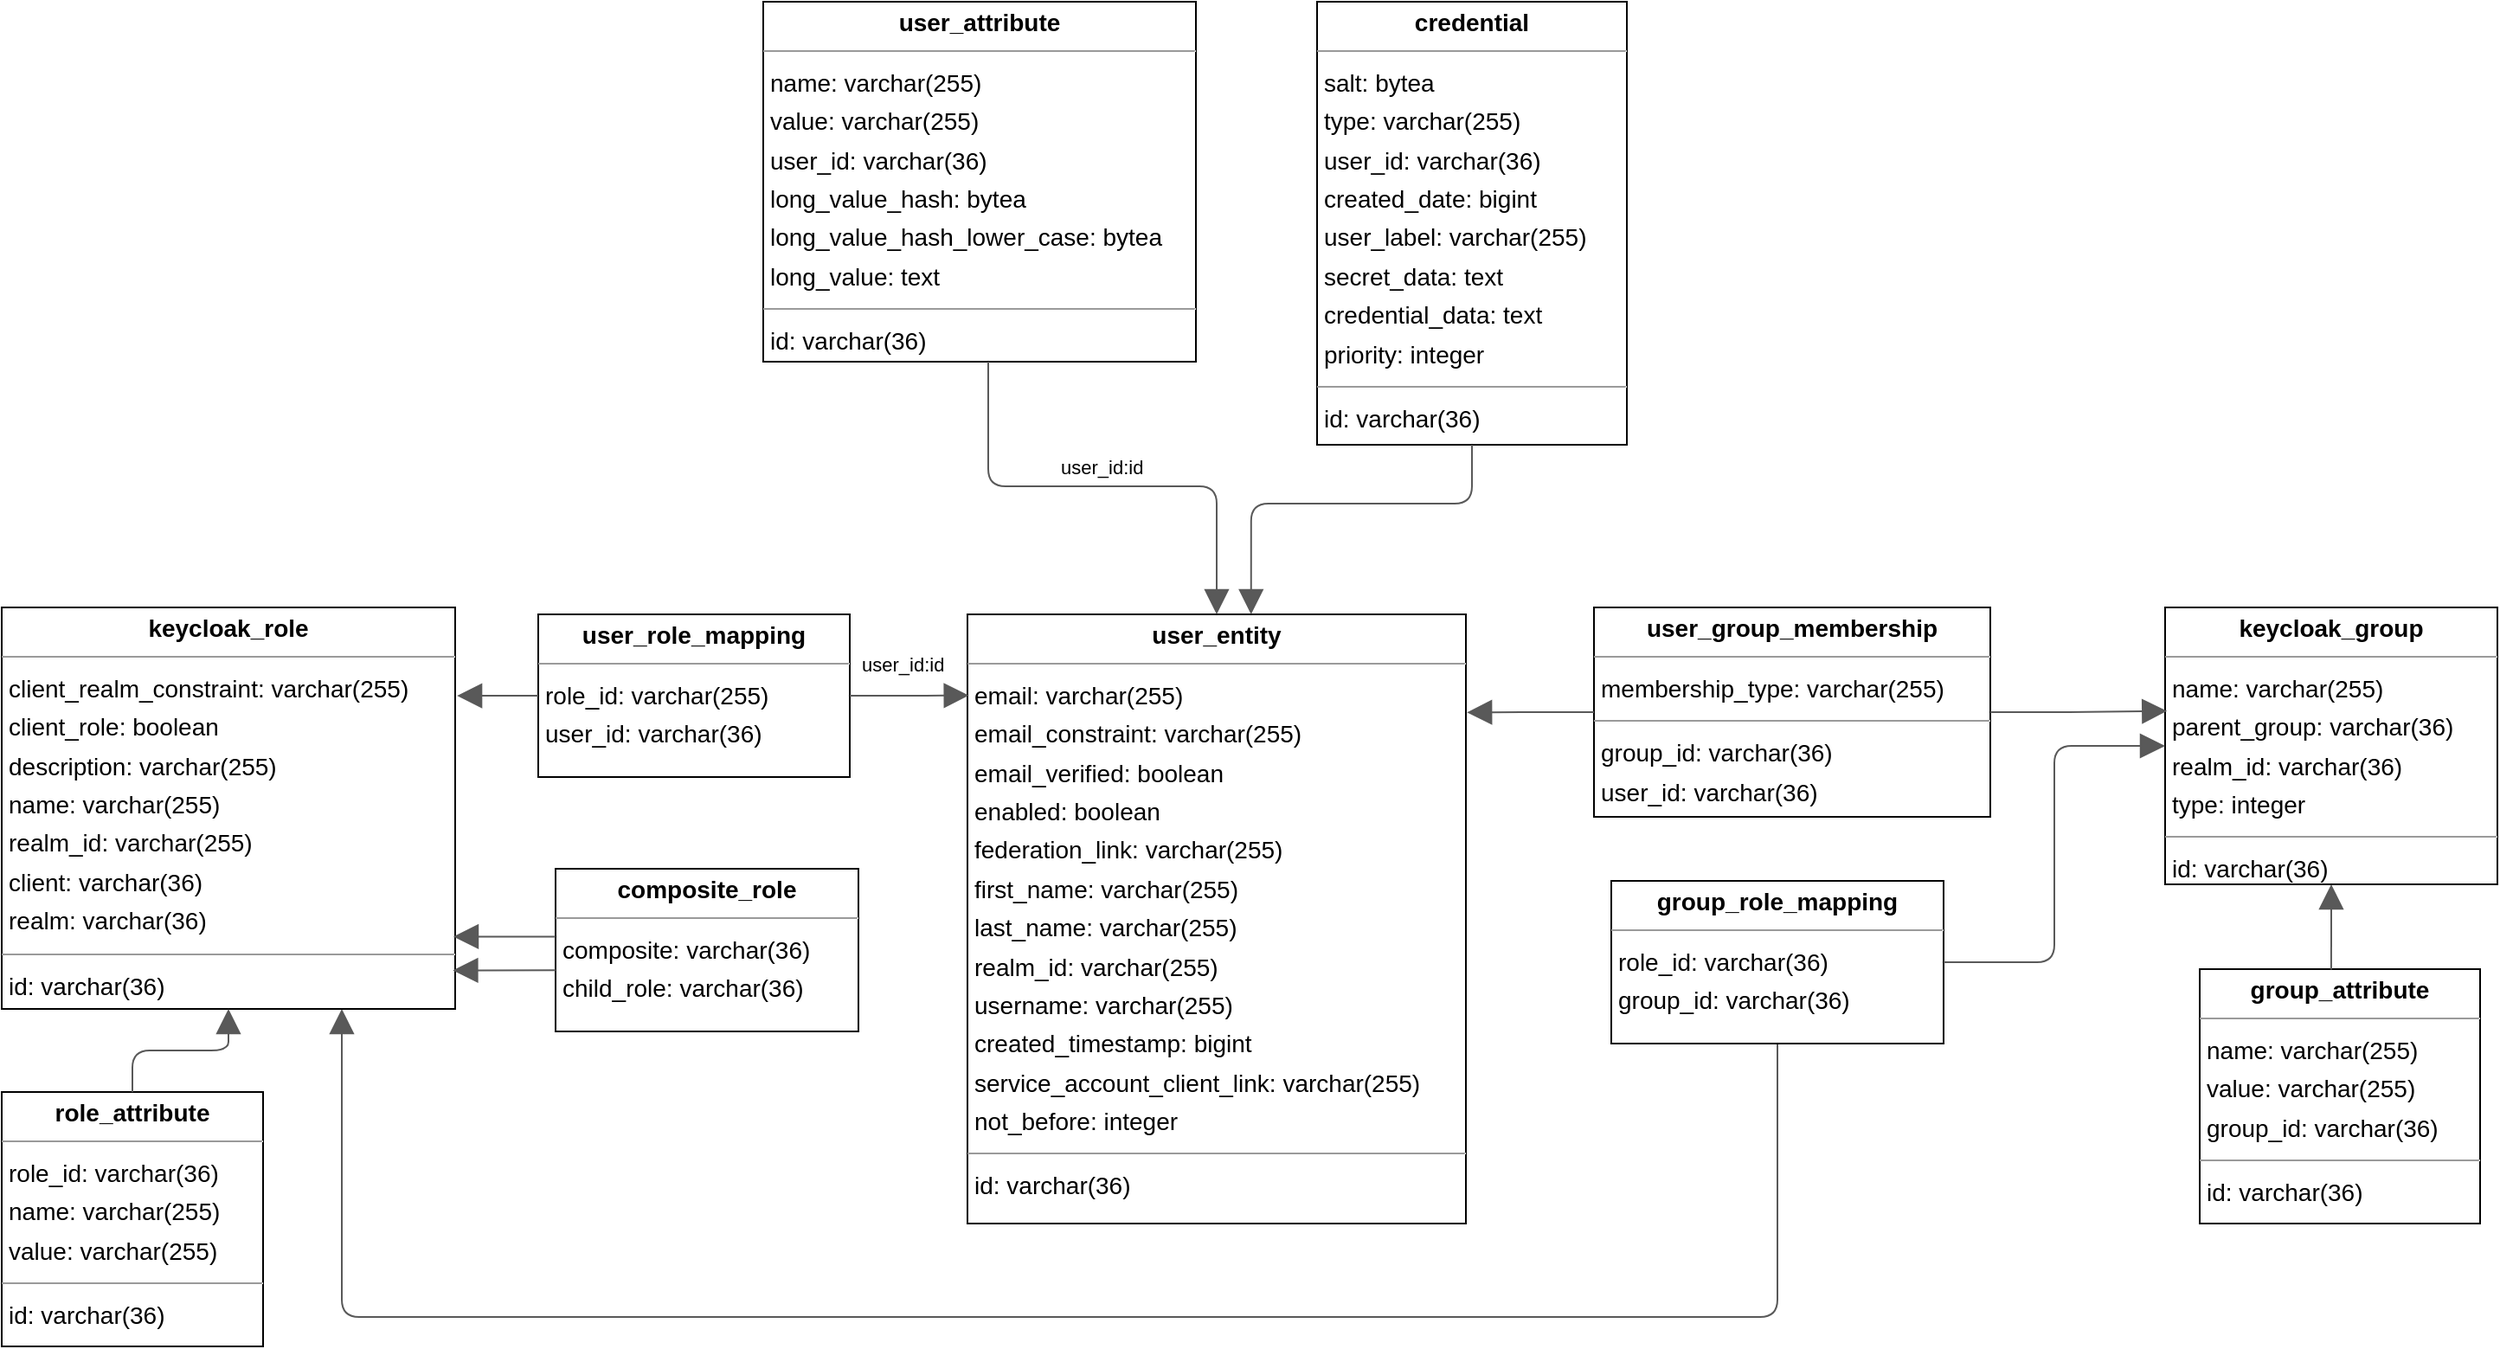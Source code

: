 <mxfile version="26.0.16">
  <diagram id="KYFAB5u6tERNlXUmlRs4" name="Page-1">
    <mxGraphModel dx="-4822" dy="-1400" grid="1" gridSize="10" guides="1" tooltips="1" connect="1" arrows="1" fold="1" page="0" pageScale="1" pageWidth="850" pageHeight="1100" background="none" math="0" shadow="0">
      <root>
        <mxCell id="0" />
        <mxCell id="1" parent="0" />
        <mxCell id="node23" value="&lt;p style=&quot;margin:0px;margin-top:4px;text-align:center;&quot;&gt;&lt;b&gt;composite_role&lt;/b&gt;&lt;/p&gt;&lt;hr size=&quot;1&quot;/&gt;&lt;p style=&quot;margin:0 0 0 4px;line-height:1.6;&quot;&gt; composite: varchar(36)&lt;br/&gt; child_role: varchar(36)&lt;/p&gt;" style="verticalAlign=top;align=left;overflow=fill;fontSize=14;fontFamily=Helvetica;html=1;rounded=0;shadow=0;comic=0;labelBackgroundColor=none;strokeWidth=1;" parent="1" vertex="1">
          <mxGeometry x="6750" y="3191" width="175" height="94" as="geometry" />
        </mxCell>
        <mxCell id="node16" value="&lt;p style=&quot;margin:0px;margin-top:4px;text-align:center;&quot;&gt;&lt;b&gt;credential&lt;/b&gt;&lt;/p&gt;&lt;hr size=&quot;1&quot;/&gt;&lt;p style=&quot;margin:0 0 0 4px;line-height:1.6;&quot;&gt; salt: bytea&lt;br/&gt; type: varchar(255)&lt;br/&gt; user_id: varchar(36)&lt;br/&gt; created_date: bigint&lt;br/&gt; user_label: varchar(255)&lt;br/&gt; secret_data: text&lt;br/&gt; credential_data: text&lt;br/&gt; priority: integer&lt;/p&gt;&lt;hr size=&quot;1&quot;/&gt;&lt;p style=&quot;margin:0 0 0 4px;line-height:1.6;&quot;&gt; id: varchar(36)&lt;/p&gt;" style="verticalAlign=top;align=left;overflow=fill;fontSize=14;fontFamily=Helvetica;html=1;rounded=0;shadow=0;comic=0;labelBackgroundColor=none;strokeWidth=1;" parent="1" vertex="1">
          <mxGeometry x="7190" y="2690" width="179" height="256" as="geometry" />
        </mxCell>
        <mxCell id="node54" value="&lt;p style=&quot;margin:0px;margin-top:4px;text-align:center;&quot;&gt;&lt;b&gt;group_attribute&lt;/b&gt;&lt;/p&gt;&lt;hr size=&quot;1&quot;/&gt;&lt;p style=&quot;margin:0 0 0 4px;line-height:1.6;&quot;&gt; name: varchar(255)&lt;br/&gt; value: varchar(255)&lt;br/&gt; group_id: varchar(36)&lt;/p&gt;&lt;hr size=&quot;1&quot;/&gt;&lt;p style=&quot;margin:0 0 0 4px;line-height:1.6;&quot;&gt; id: varchar(36)&lt;/p&gt;" style="verticalAlign=top;align=left;overflow=fill;fontSize=14;fontFamily=Helvetica;html=1;rounded=0;shadow=0;comic=0;labelBackgroundColor=none;strokeWidth=1;" parent="1" vertex="1">
          <mxGeometry x="7700" y="3249" width="162" height="147" as="geometry" />
        </mxCell>
        <mxCell id="70OM00iOMrWTr9f5HHyq-6" style="edgeStyle=orthogonalEdgeStyle;shape=connector;rounded=1;orthogonalLoop=1;jettySize=auto;html=1;entryX=0.75;entryY=1;entryDx=0;entryDy=0;dashed=0;strokeColor=#595959;align=center;verticalAlign=middle;fontFamily=Helvetica;fontSize=11;fontColor=default;labelBackgroundColor=default;startArrow=none;endArrow=block;endSize=12;" edge="1" parent="1" source="node55" target="node83">
          <mxGeometry relative="1" as="geometry">
            <Array as="points">
              <mxPoint x="7456" y="3450" />
              <mxPoint x="6626" y="3450" />
            </Array>
          </mxGeometry>
        </mxCell>
        <mxCell id="node55" value="&lt;p style=&quot;margin:0px;margin-top:4px;text-align:center;&quot;&gt;&lt;b&gt;group_role_mapping&lt;/b&gt;&lt;/p&gt;&lt;hr size=&quot;1&quot;/&gt;&lt;p style=&quot;margin:0 0 0 4px;line-height:1.6;&quot;&gt; role_id: varchar(36)&lt;br/&gt; group_id: varchar(36)&lt;/p&gt;" style="verticalAlign=top;align=left;overflow=fill;fontSize=14;fontFamily=Helvetica;html=1;rounded=0;shadow=0;comic=0;labelBackgroundColor=none;strokeWidth=1;" parent="1" vertex="1">
          <mxGeometry x="7360" y="3198" width="192" height="94" as="geometry" />
        </mxCell>
        <mxCell id="node56" value="&lt;p style=&quot;margin:0px;margin-top:4px;text-align:center;&quot;&gt;&lt;b&gt;keycloak_group&lt;/b&gt;&lt;/p&gt;&lt;hr size=&quot;1&quot;/&gt;&lt;p style=&quot;margin:0 0 0 4px;line-height:1.6;&quot;&gt; name: varchar(255)&lt;br/&gt; parent_group: varchar(36)&lt;br/&gt; realm_id: varchar(36)&lt;br/&gt; type: integer&lt;/p&gt;&lt;hr size=&quot;1&quot;/&gt;&lt;p style=&quot;margin:0 0 0 4px;line-height:1.6;&quot;&gt; id: varchar(36)&lt;/p&gt;" style="verticalAlign=top;align=left;overflow=fill;fontSize=14;fontFamily=Helvetica;html=1;rounded=0;shadow=0;comic=0;labelBackgroundColor=none;strokeWidth=1;" parent="1" vertex="1">
          <mxGeometry x="7680" y="3040" width="192" height="160" as="geometry" />
        </mxCell>
        <mxCell id="node83" value="&lt;p style=&quot;margin:0px;margin-top:4px;text-align:center;&quot;&gt;&lt;b&gt;keycloak_role&lt;/b&gt;&lt;/p&gt;&lt;hr size=&quot;1&quot;/&gt;&lt;p style=&quot;margin:0 0 0 4px;line-height:1.6;&quot;&gt; client_realm_constraint: varchar(255)&lt;br/&gt; client_role: boolean&lt;br/&gt; description: varchar(255)&lt;br/&gt; name: varchar(255)&lt;br/&gt; realm_id: varchar(255)&lt;br/&gt; client: varchar(36)&lt;br/&gt; realm: varchar(36)&lt;/p&gt;&lt;hr size=&quot;1&quot;/&gt;&lt;p style=&quot;margin:0 0 0 4px;line-height:1.6;&quot;&gt; id: varchar(36)&lt;/p&gt;" style="verticalAlign=top;align=left;overflow=fill;fontSize=14;fontFamily=Helvetica;html=1;rounded=0;shadow=0;comic=0;labelBackgroundColor=none;strokeWidth=1;" parent="1" vertex="1">
          <mxGeometry x="6430" y="3040" width="262" height="232" as="geometry" />
        </mxCell>
        <mxCell id="node60" value="&lt;p style=&quot;margin:0px;margin-top:4px;text-align:center;&quot;&gt;&lt;b&gt;role_attribute&lt;/b&gt;&lt;/p&gt;&lt;hr size=&quot;1&quot;/&gt;&lt;p style=&quot;margin:0 0 0 4px;line-height:1.6;&quot;&gt; role_id: varchar(36)&lt;br/&gt; name: varchar(255)&lt;br/&gt; value: varchar(255)&lt;/p&gt;&lt;hr size=&quot;1&quot;/&gt;&lt;p style=&quot;margin:0 0 0 4px;line-height:1.6;&quot;&gt; id: varchar(36)&lt;/p&gt;" style="verticalAlign=top;align=left;overflow=fill;fontSize=14;fontFamily=Helvetica;html=1;rounded=0;shadow=0;comic=0;labelBackgroundColor=none;strokeWidth=1;" parent="1" vertex="1">
          <mxGeometry x="6430" y="3320" width="151" height="147" as="geometry" />
        </mxCell>
        <mxCell id="node11" value="&lt;p style=&quot;margin:0px;margin-top:4px;text-align:center;&quot;&gt;&lt;b&gt;user_attribute&lt;/b&gt;&lt;/p&gt;&lt;hr size=&quot;1&quot;/&gt;&lt;p style=&quot;margin:0 0 0 4px;line-height:1.6;&quot;&gt; name: varchar(255)&lt;br/&gt; value: varchar(255)&lt;br/&gt; user_id: varchar(36)&lt;br/&gt; long_value_hash: bytea&lt;br/&gt; long_value_hash_lower_case: bytea&lt;br/&gt; long_value: text&lt;/p&gt;&lt;hr size=&quot;1&quot;/&gt;&lt;p style=&quot;margin:0 0 0 4px;line-height:1.6;&quot;&gt; id: varchar(36)&lt;/p&gt;" style="verticalAlign=top;align=left;overflow=fill;fontSize=14;fontFamily=Helvetica;html=1;rounded=0;shadow=0;comic=0;labelBackgroundColor=none;strokeWidth=1;" parent="1" vertex="1">
          <mxGeometry x="6870" y="2690" width="250" height="208" as="geometry" />
        </mxCell>
        <mxCell id="node34" value="&lt;p style=&quot;margin:0px;margin-top:4px;text-align:center;&quot;&gt;&lt;b&gt;user_entity&lt;/b&gt;&lt;/p&gt;&lt;hr size=&quot;1&quot;/&gt;&lt;p style=&quot;margin:0 0 0 4px;line-height:1.6;&quot;&gt; email: varchar(255)&lt;br/&gt; email_constraint: varchar(255)&lt;br/&gt; email_verified: boolean&lt;br/&gt; enabled: boolean&lt;br/&gt; federation_link: varchar(255)&lt;br/&gt; first_name: varchar(255)&lt;br/&gt; last_name: varchar(255)&lt;br/&gt; realm_id: varchar(255)&lt;br/&gt; username: varchar(255)&lt;br/&gt; created_timestamp: bigint&lt;br/&gt; service_account_client_link: varchar(255)&lt;br/&gt; not_before: integer&lt;/p&gt;&lt;hr size=&quot;1&quot;/&gt;&lt;p style=&quot;margin:0 0 0 4px;line-height:1.6;&quot;&gt; id: varchar(36)&lt;/p&gt;" style="verticalAlign=top;align=left;overflow=fill;fontSize=14;fontFamily=Helvetica;html=1;rounded=0;shadow=0;comic=0;labelBackgroundColor=none;strokeWidth=1;" parent="1" vertex="1">
          <mxGeometry x="6988" y="3044" width="288" height="352" as="geometry" />
        </mxCell>
        <mxCell id="node68" value="&lt;p style=&quot;margin:0px;margin-top:4px;text-align:center;&quot;&gt;&lt;b&gt;user_group_membership&lt;/b&gt;&lt;/p&gt;&lt;hr size=&quot;1&quot;/&gt;&lt;p style=&quot;margin:0 0 0 4px;line-height:1.6;&quot;&gt; membership_type: varchar(255)&lt;/p&gt;&lt;hr size=&quot;1&quot;/&gt;&lt;p style=&quot;margin:0 0 0 4px;line-height:1.6;&quot;&gt; group_id: varchar(36)&lt;br/&gt; user_id: varchar(36)&lt;/p&gt;" style="verticalAlign=top;align=left;overflow=fill;fontSize=14;fontFamily=Helvetica;html=1;rounded=0;shadow=0;comic=0;labelBackgroundColor=none;strokeWidth=1;" parent="1" vertex="1">
          <mxGeometry x="7350" y="3040" width="229" height="121" as="geometry" />
        </mxCell>
        <mxCell id="node80" value="&lt;p style=&quot;margin:0px;margin-top:4px;text-align:center;&quot;&gt;&lt;b&gt;user_role_mapping&lt;/b&gt;&lt;/p&gt;&lt;hr size=&quot;1&quot;/&gt;&lt;p style=&quot;margin:0 0 0 4px;line-height:1.6;&quot;&gt; role_id: varchar(255)&lt;br/&gt; user_id: varchar(36)&lt;/p&gt;" style="verticalAlign=top;align=left;overflow=fill;fontSize=14;fontFamily=Helvetica;html=1;rounded=0;shadow=0;comic=0;labelBackgroundColor=none;strokeWidth=1;" parent="1" vertex="1">
          <mxGeometry x="6740" y="3044" width="180" height="94" as="geometry" />
        </mxCell>
        <mxCell id="edge82" value="" style="html=1;rounded=1;edgeStyle=orthogonalEdgeStyle;dashed=0;startArrow=none;endArrow=block;endSize=12;strokeColor=#595959;exitX=0.001;exitY=0.624;exitDx=0;exitDy=0;entryX=0.995;entryY=0.904;entryDx=0;entryDy=0;entryPerimeter=0;exitPerimeter=0;" parent="1" source="node23" target="node83" edge="1">
          <mxGeometry width="50" height="50" relative="1" as="geometry">
            <Array as="points" />
          </mxGeometry>
        </mxCell>
        <mxCell id="edge76" value="" style="html=1;rounded=1;edgeStyle=orthogonalEdgeStyle;dashed=0;startArrow=none;endArrow=block;endSize=12;strokeColor=#595959;exitX=0.5;exitY=1;exitDx=0;exitDy=0;entryX=0.569;entryY=0.000;entryDx=0;entryDy=0;" parent="1" source="node16" target="node34" edge="1">
          <mxGeometry width="50" height="50" relative="1" as="geometry">
            <Array as="points">
              <mxPoint x="7279" y="2980" />
              <mxPoint x="7152" y="2980" />
            </Array>
          </mxGeometry>
        </mxCell>
        <mxCell id="edge54" value="" style="html=1;rounded=1;edgeStyle=orthogonalEdgeStyle;dashed=0;startArrow=none;endArrow=block;endSize=12;strokeColor=#595959;exitX=0.469;exitY=0.002;exitDx=0;exitDy=0;entryX=0.500;entryY=1.000;entryDx=0;entryDy=0;exitPerimeter=0;" parent="1" source="node54" target="node56" edge="1">
          <mxGeometry width="50" height="50" relative="1" as="geometry">
            <Array as="points" />
          </mxGeometry>
        </mxCell>
        <mxCell id="edge74" value="" style="html=1;rounded=1;edgeStyle=orthogonalEdgeStyle;dashed=0;startArrow=none;endArrow=block;endSize=12;strokeColor=#595959;exitX=1.000;exitY=0.500;exitDx=0;exitDy=0;entryX=0.000;entryY=0.500;entryDx=0;entryDy=0;" parent="1" source="node55" target="node56" edge="1">
          <mxGeometry width="50" height="50" relative="1" as="geometry">
            <Array as="points" />
          </mxGeometry>
        </mxCell>
        <mxCell id="edge45" value="" style="html=1;rounded=1;edgeStyle=orthogonalEdgeStyle;dashed=0;startArrow=none;endArrow=block;endSize=12;strokeColor=#595959;exitX=0.5;exitY=0;exitDx=0;exitDy=0;entryX=0.5;entryY=1;entryDx=0;entryDy=0;" parent="1" source="node60" target="node83" edge="1">
          <mxGeometry width="50" height="50" relative="1" as="geometry">
            <Array as="points" />
          </mxGeometry>
        </mxCell>
        <mxCell id="edge40" value="" style="html=1;rounded=1;edgeStyle=orthogonalEdgeStyle;dashed=0;startArrow=none;endArrow=block;endSize=12;strokeColor=#595959;exitX=0.52;exitY=1;exitDx=0;exitDy=0;entryX=0.500;entryY=0.000;entryDx=0;entryDy=0;exitPerimeter=0;" parent="1" source="node11" target="node34" edge="1">
          <mxGeometry width="50" height="50" relative="1" as="geometry">
            <Array as="points">
              <mxPoint x="7000" y="2970" />
              <mxPoint x="7132" y="2970" />
            </Array>
          </mxGeometry>
        </mxCell>
        <mxCell id="label242" value="user_id:id" style="edgeLabel;resizable=0;html=1;align=left;verticalAlign=top;strokeColor=default;" parent="edge40" vertex="1" connectable="0">
          <mxGeometry x="7040" y="2946" as="geometry" />
        </mxCell>
        <mxCell id="edge50" value="" style="html=1;rounded=1;edgeStyle=orthogonalEdgeStyle;dashed=0;startArrow=none;endArrow=block;endSize=12;strokeColor=#595959;exitX=1.000;exitY=0.500;exitDx=0;exitDy=0;entryX=0.003;entryY=0.133;entryDx=0;entryDy=0;entryPerimeter=0;" parent="1" source="node80" target="node34" edge="1">
          <mxGeometry width="50" height="50" relative="1" as="geometry">
            <Array as="points" />
          </mxGeometry>
        </mxCell>
        <mxCell id="label302" value="user_id:id" style="edgeLabel;resizable=0;html=1;align=left;verticalAlign=top;strokeColor=default;" parent="edge50" vertex="1" connectable="0">
          <mxGeometry x="6925" y="3060" as="geometry" />
        </mxCell>
        <mxCell id="70OM00iOMrWTr9f5HHyq-1" value="" style="html=1;rounded=1;edgeStyle=orthogonalEdgeStyle;dashed=0;startArrow=none;endArrow=block;endSize=12;strokeColor=#595959;exitX=0.001;exitY=0.624;exitDx=0;exitDy=0;entryX=0.995;entryY=0.904;entryDx=0;entryDy=0;entryPerimeter=0;exitPerimeter=0;" edge="1" parent="1">
          <mxGeometry width="50" height="50" relative="1" as="geometry">
            <Array as="points" />
            <mxPoint x="6750" y="3230.2" as="sourcePoint" />
            <mxPoint x="6691" y="3230.2" as="targetPoint" />
          </mxGeometry>
        </mxCell>
        <mxCell id="70OM00iOMrWTr9f5HHyq-2" value="" style="html=1;rounded=1;edgeStyle=orthogonalEdgeStyle;dashed=0;startArrow=none;endArrow=block;endSize=12;strokeColor=#595959;exitX=0;exitY=0.5;exitDx=0;exitDy=0;entryX=1.004;entryY=0.22;entryDx=0;entryDy=0;entryPerimeter=0;" edge="1" parent="1" source="node80" target="node83">
          <mxGeometry width="50" height="50" relative="1" as="geometry">
            <Array as="points" />
            <mxPoint x="6820" y="3186" as="sourcePoint" />
            <mxPoint x="6810" y="3190" as="targetPoint" />
          </mxGeometry>
        </mxCell>
        <mxCell id="70OM00iOMrWTr9f5HHyq-7" style="edgeStyle=orthogonalEdgeStyle;shape=connector;rounded=1;orthogonalLoop=1;jettySize=auto;html=1;entryX=1.002;entryY=0.161;entryDx=0;entryDy=0;entryPerimeter=0;dashed=0;strokeColor=#595959;align=center;verticalAlign=middle;fontFamily=Helvetica;fontSize=11;fontColor=default;labelBackgroundColor=default;startArrow=none;endArrow=block;endSize=12;" edge="1" parent="1" source="node68" target="node34">
          <mxGeometry relative="1" as="geometry" />
        </mxCell>
        <mxCell id="70OM00iOMrWTr9f5HHyq-8" style="edgeStyle=orthogonalEdgeStyle;shape=connector;rounded=1;orthogonalLoop=1;jettySize=auto;html=1;entryX=0.006;entryY=0.374;entryDx=0;entryDy=0;entryPerimeter=0;dashed=0;strokeColor=#595959;align=center;verticalAlign=middle;fontFamily=Helvetica;fontSize=11;fontColor=default;labelBackgroundColor=default;startArrow=none;endArrow=block;endSize=12;" edge="1" parent="1" source="node68" target="node56">
          <mxGeometry relative="1" as="geometry" />
        </mxCell>
      </root>
    </mxGraphModel>
  </diagram>
</mxfile>
